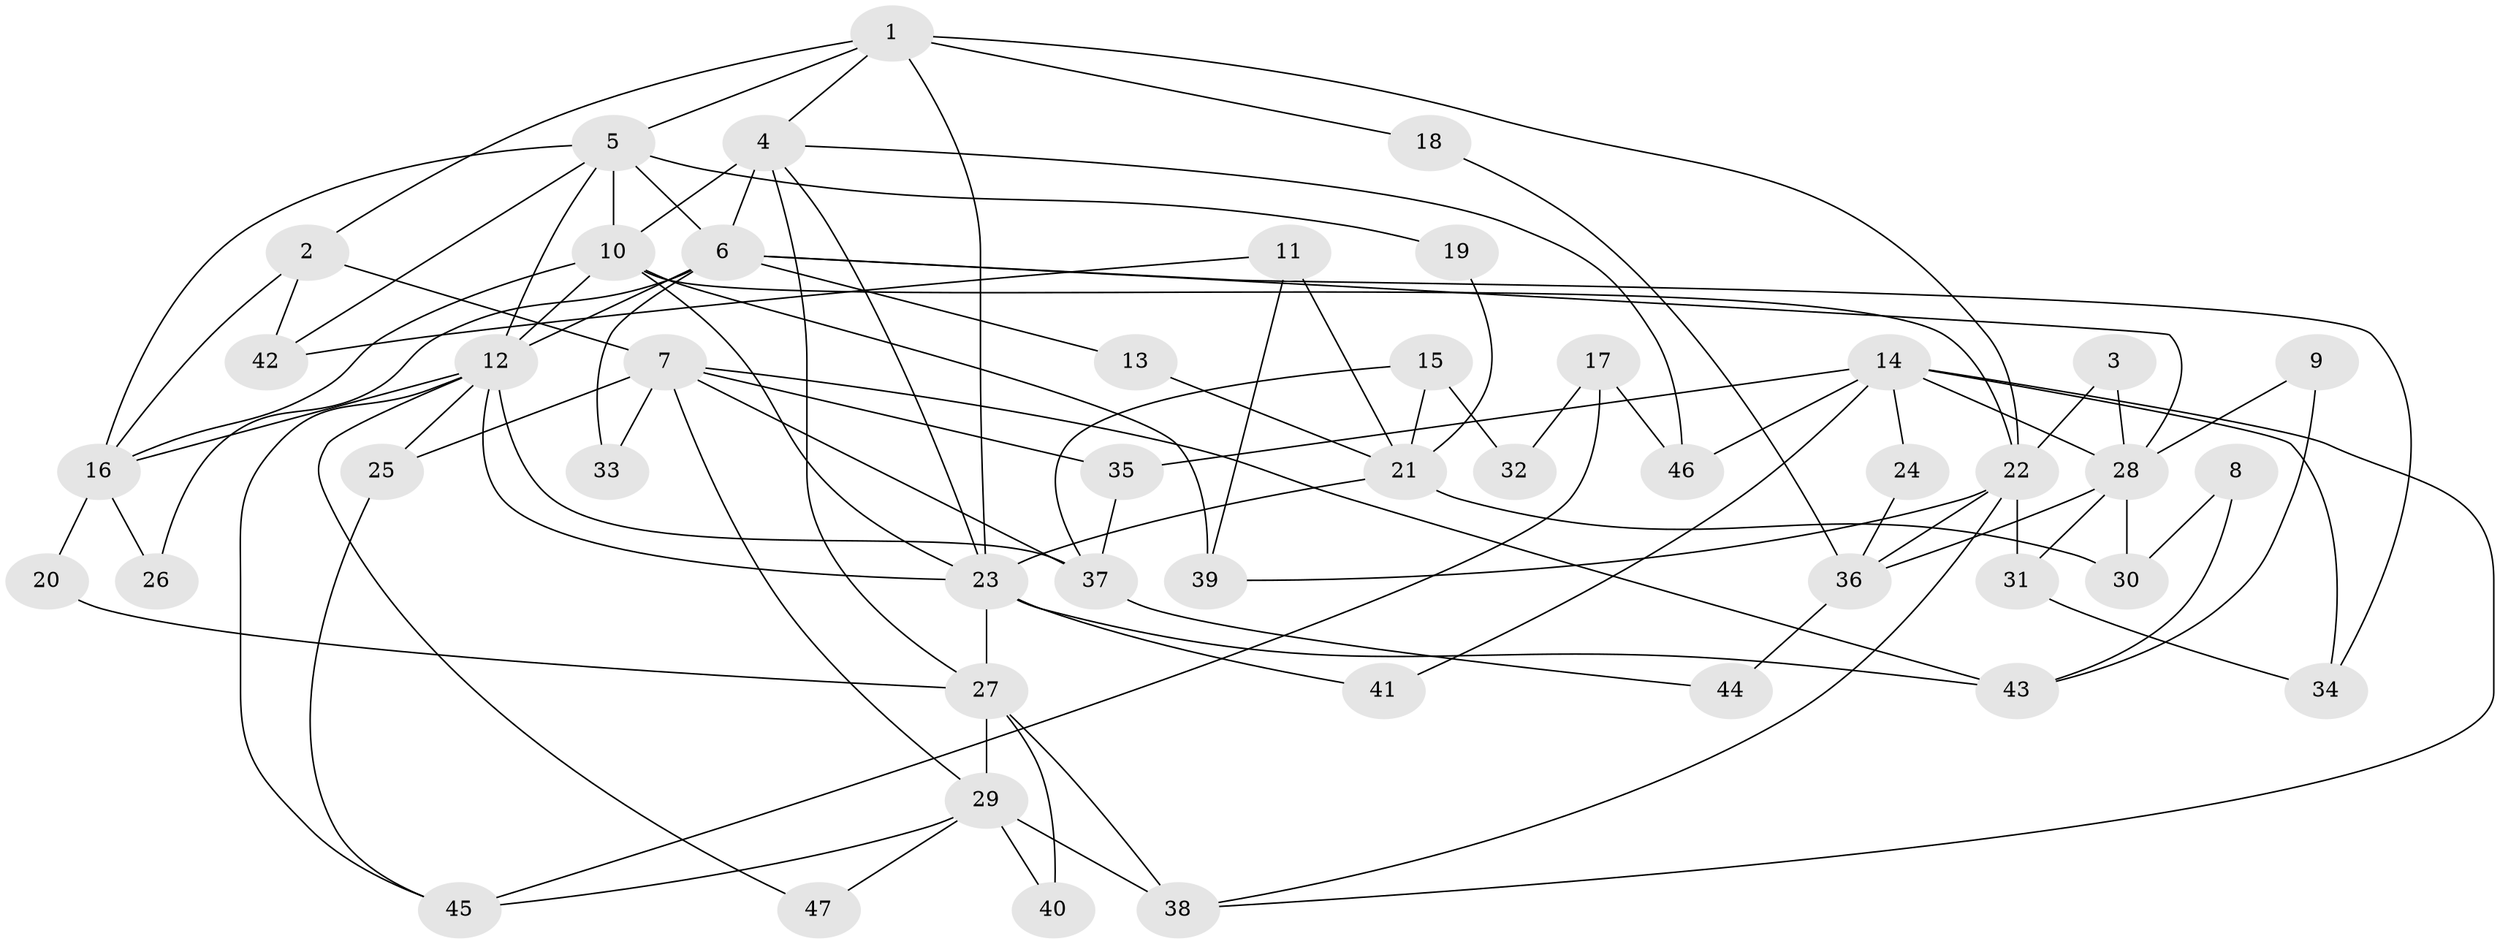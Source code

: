// original degree distribution, {6: 0.09230769230769231, 4: 0.23076923076923078, 2: 0.2, 9: 0.015384615384615385, 3: 0.26153846153846155, 7: 0.07692307692307693, 5: 0.1076923076923077, 8: 0.015384615384615385}
// Generated by graph-tools (version 1.1) at 2025/51/03/04/25 22:51:14]
// undirected, 47 vertices, 96 edges
graph export_dot {
  node [color=gray90,style=filled];
  1;
  2;
  3;
  4;
  5;
  6;
  7;
  8;
  9;
  10;
  11;
  12;
  13;
  14;
  15;
  16;
  17;
  18;
  19;
  20;
  21;
  22;
  23;
  24;
  25;
  26;
  27;
  28;
  29;
  30;
  31;
  32;
  33;
  34;
  35;
  36;
  37;
  38;
  39;
  40;
  41;
  42;
  43;
  44;
  45;
  46;
  47;
  1 -- 2 [weight=1.0];
  1 -- 4 [weight=1.0];
  1 -- 5 [weight=1.0];
  1 -- 18 [weight=1.0];
  1 -- 22 [weight=1.0];
  1 -- 23 [weight=1.0];
  2 -- 7 [weight=1.0];
  2 -- 16 [weight=1.0];
  2 -- 42 [weight=1.0];
  3 -- 22 [weight=1.0];
  3 -- 28 [weight=1.0];
  4 -- 6 [weight=1.0];
  4 -- 10 [weight=3.0];
  4 -- 23 [weight=1.0];
  4 -- 27 [weight=1.0];
  4 -- 46 [weight=1.0];
  5 -- 6 [weight=2.0];
  5 -- 10 [weight=1.0];
  5 -- 12 [weight=1.0];
  5 -- 16 [weight=2.0];
  5 -- 19 [weight=1.0];
  5 -- 42 [weight=1.0];
  6 -- 12 [weight=1.0];
  6 -- 13 [weight=1.0];
  6 -- 26 [weight=1.0];
  6 -- 28 [weight=1.0];
  6 -- 33 [weight=1.0];
  6 -- 34 [weight=1.0];
  7 -- 25 [weight=1.0];
  7 -- 29 [weight=1.0];
  7 -- 33 [weight=1.0];
  7 -- 35 [weight=1.0];
  7 -- 37 [weight=1.0];
  7 -- 43 [weight=1.0];
  8 -- 30 [weight=1.0];
  8 -- 43 [weight=1.0];
  9 -- 28 [weight=1.0];
  9 -- 43 [weight=1.0];
  10 -- 12 [weight=2.0];
  10 -- 16 [weight=1.0];
  10 -- 22 [weight=1.0];
  10 -- 23 [weight=1.0];
  10 -- 39 [weight=1.0];
  11 -- 21 [weight=1.0];
  11 -- 39 [weight=1.0];
  11 -- 42 [weight=1.0];
  12 -- 16 [weight=1.0];
  12 -- 23 [weight=1.0];
  12 -- 25 [weight=1.0];
  12 -- 37 [weight=1.0];
  12 -- 45 [weight=1.0];
  12 -- 47 [weight=1.0];
  13 -- 21 [weight=1.0];
  14 -- 24 [weight=1.0];
  14 -- 28 [weight=1.0];
  14 -- 34 [weight=1.0];
  14 -- 35 [weight=1.0];
  14 -- 38 [weight=1.0];
  14 -- 41 [weight=1.0];
  14 -- 46 [weight=1.0];
  15 -- 21 [weight=1.0];
  15 -- 32 [weight=1.0];
  15 -- 37 [weight=1.0];
  16 -- 20 [weight=1.0];
  16 -- 26 [weight=1.0];
  17 -- 32 [weight=1.0];
  17 -- 45 [weight=1.0];
  17 -- 46 [weight=1.0];
  18 -- 36 [weight=1.0];
  19 -- 21 [weight=1.0];
  20 -- 27 [weight=1.0];
  21 -- 23 [weight=3.0];
  21 -- 30 [weight=1.0];
  22 -- 31 [weight=1.0];
  22 -- 36 [weight=1.0];
  22 -- 38 [weight=1.0];
  22 -- 39 [weight=1.0];
  23 -- 27 [weight=1.0];
  23 -- 41 [weight=1.0];
  23 -- 43 [weight=2.0];
  24 -- 36 [weight=1.0];
  25 -- 45 [weight=1.0];
  27 -- 29 [weight=1.0];
  27 -- 38 [weight=1.0];
  27 -- 40 [weight=1.0];
  28 -- 30 [weight=1.0];
  28 -- 31 [weight=1.0];
  28 -- 36 [weight=1.0];
  29 -- 38 [weight=1.0];
  29 -- 40 [weight=1.0];
  29 -- 45 [weight=1.0];
  29 -- 47 [weight=1.0];
  31 -- 34 [weight=1.0];
  35 -- 37 [weight=1.0];
  36 -- 44 [weight=1.0];
  37 -- 44 [weight=1.0];
}
